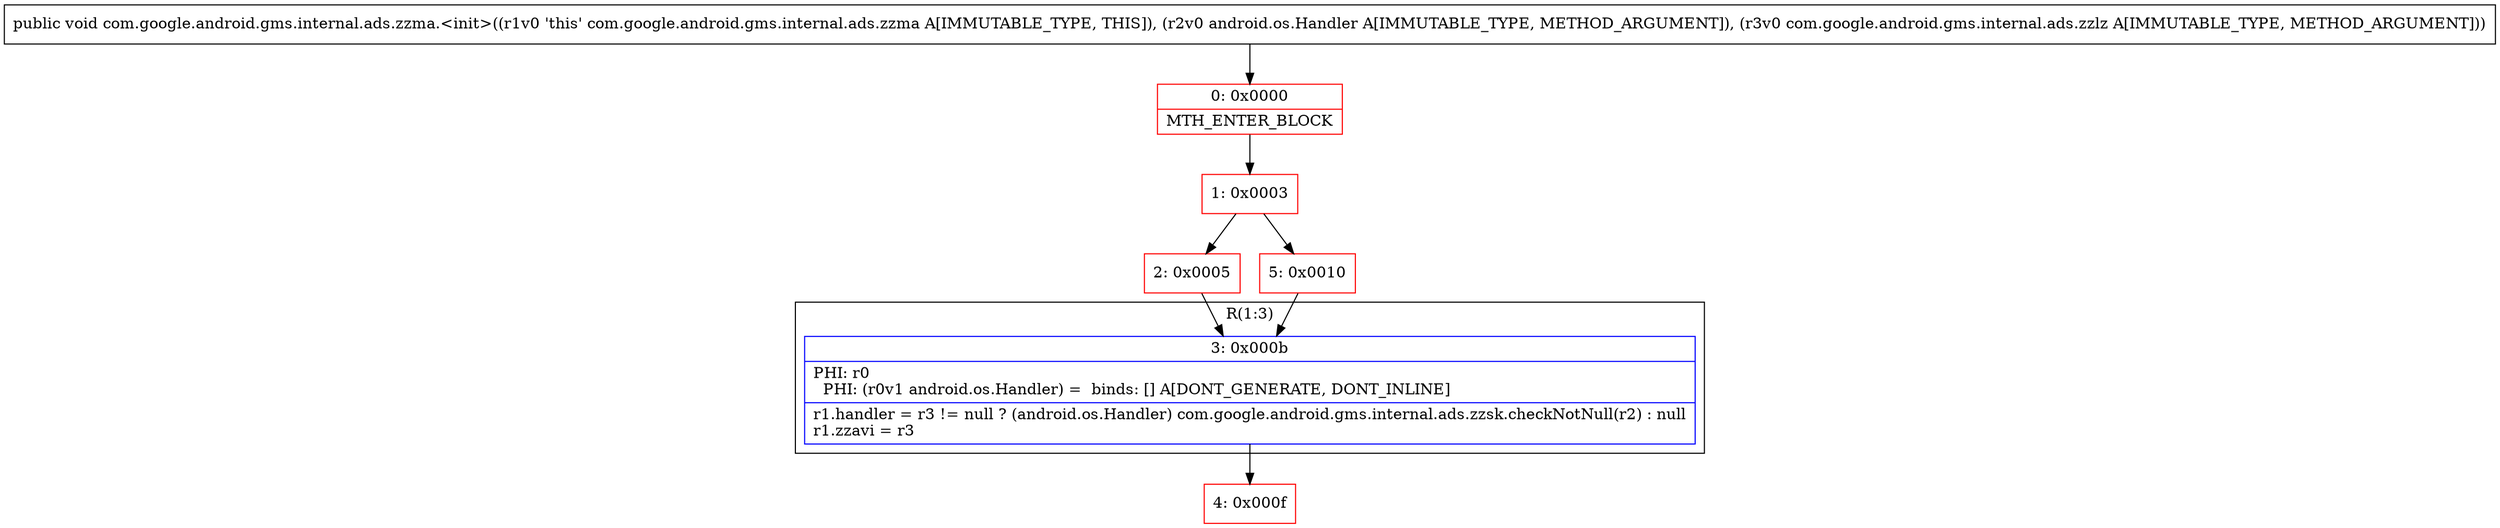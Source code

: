 digraph "CFG forcom.google.android.gms.internal.ads.zzma.\<init\>(Landroid\/os\/Handler;Lcom\/google\/android\/gms\/internal\/ads\/zzlz;)V" {
subgraph cluster_Region_2065507374 {
label = "R(1:3)";
node [shape=record,color=blue];
Node_3 [shape=record,label="{3\:\ 0x000b|PHI: r0 \l  PHI: (r0v1 android.os.Handler) =  binds: [] A[DONT_GENERATE, DONT_INLINE]\l|r1.handler = r3 != null ? (android.os.Handler) com.google.android.gms.internal.ads.zzsk.checkNotNull(r2) : null\lr1.zzavi = r3\l}"];
}
Node_0 [shape=record,color=red,label="{0\:\ 0x0000|MTH_ENTER_BLOCK\l}"];
Node_1 [shape=record,color=red,label="{1\:\ 0x0003}"];
Node_2 [shape=record,color=red,label="{2\:\ 0x0005}"];
Node_4 [shape=record,color=red,label="{4\:\ 0x000f}"];
Node_5 [shape=record,color=red,label="{5\:\ 0x0010}"];
MethodNode[shape=record,label="{public void com.google.android.gms.internal.ads.zzma.\<init\>((r1v0 'this' com.google.android.gms.internal.ads.zzma A[IMMUTABLE_TYPE, THIS]), (r2v0 android.os.Handler A[IMMUTABLE_TYPE, METHOD_ARGUMENT]), (r3v0 com.google.android.gms.internal.ads.zzlz A[IMMUTABLE_TYPE, METHOD_ARGUMENT])) }"];
MethodNode -> Node_0;
Node_3 -> Node_4;
Node_0 -> Node_1;
Node_1 -> Node_2;
Node_1 -> Node_5;
Node_2 -> Node_3;
Node_5 -> Node_3;
}

